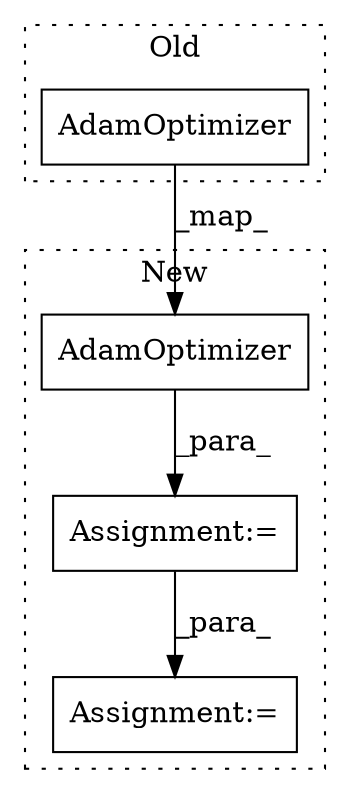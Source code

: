 digraph G {
subgraph cluster0 {
1 [label="AdamOptimizer" a="32" s="8329" l="15" shape="box"];
label = "Old";
style="dotted";
}
subgraph cluster1 {
2 [label="AdamOptimizer" a="32" s="8465" l="15" shape="box"];
3 [label="Assignment:=" a="7" s="8447" l="1" shape="box"];
4 [label="Assignment:=" a="7" s="8827" l="1" shape="box"];
label = "New";
style="dotted";
}
1 -> 2 [label="_map_"];
2 -> 3 [label="_para_"];
3 -> 4 [label="_para_"];
}